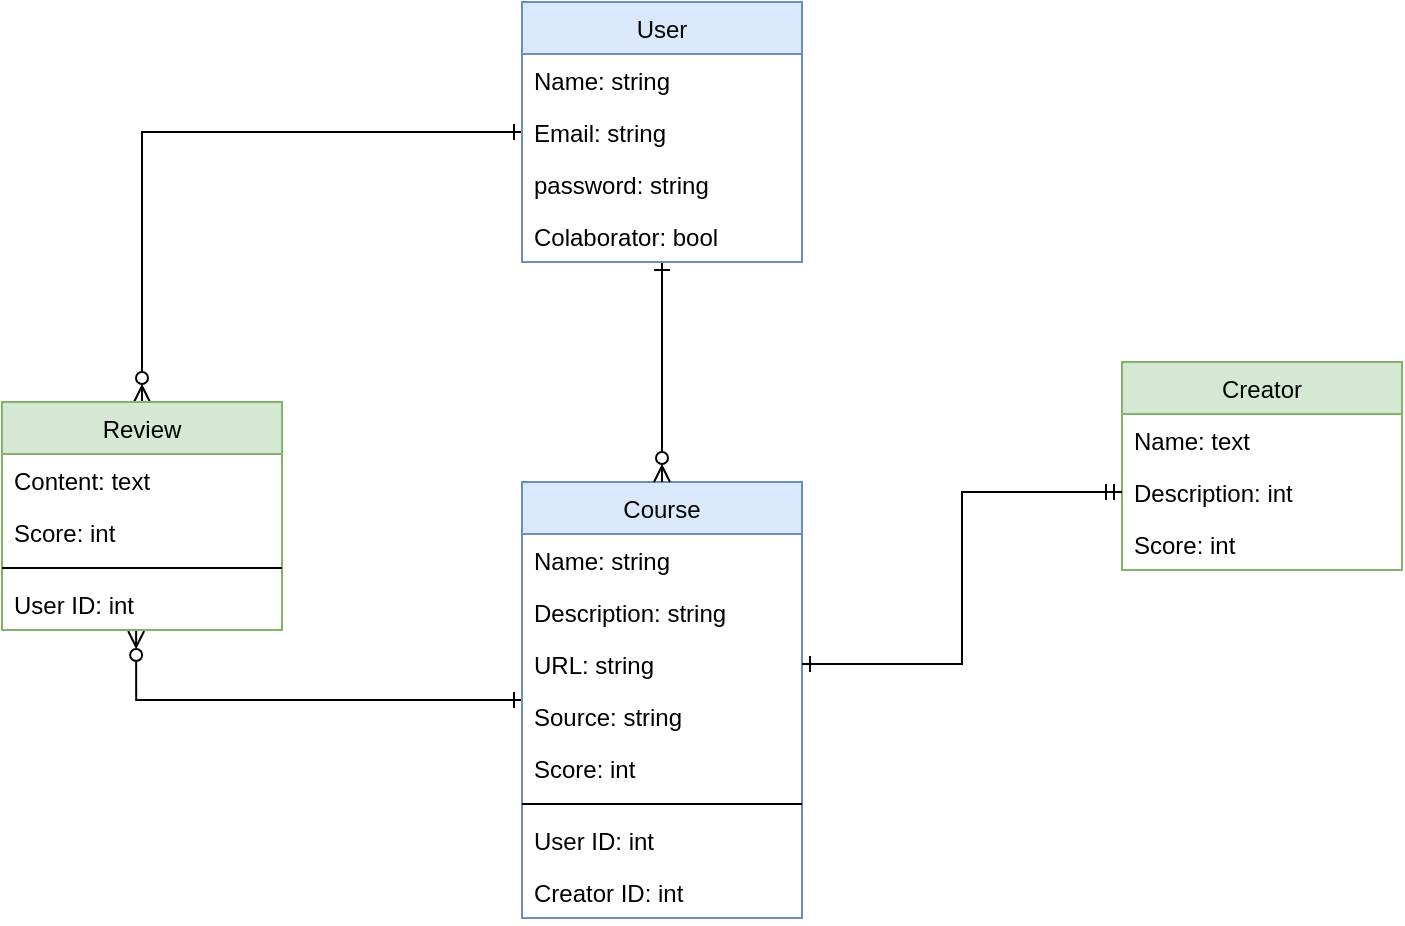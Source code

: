 <mxfile version="20.3.0" type="device"><diagram id="C5RBs43oDa-KdzZeNtuy" name="V0.1"><mxGraphModel dx="1578" dy="846" grid="1" gridSize="10" guides="1" tooltips="1" connect="1" arrows="1" fold="1" page="1" pageScale="1" pageWidth="827" pageHeight="1169" math="0" shadow="0"><root><mxCell id="WIyWlLk6GJQsqaUBKTNV-0"/><mxCell id="WIyWlLk6GJQsqaUBKTNV-1" parent="WIyWlLk6GJQsqaUBKTNV-0"/><mxCell id="JUdbO8SlqKut_Kgh-tNA-51" style="edgeStyle=orthogonalEdgeStyle;rounded=0;orthogonalLoop=1;jettySize=auto;html=1;entryX=0.479;entryY=1.018;entryDx=0;entryDy=0;entryPerimeter=0;startArrow=ERone;startFill=0;endArrow=ERzeroToMany;endFill=0;" edge="1" parent="WIyWlLk6GJQsqaUBKTNV-1" source="JUdbO8SlqKut_Kgh-tNA-7" target="JUdbO8SlqKut_Kgh-tNA-39"><mxGeometry relative="1" as="geometry"/></mxCell><object label="Course" Name="string" id="JUdbO8SlqKut_Kgh-tNA-7"><mxCell style="swimlane;fontStyle=0;childLayout=stackLayout;horizontal=1;startSize=26;fillColor=#dae8fc;horizontalStack=0;resizeParent=1;resizeParentMax=0;resizeLast=0;collapsible=1;marginBottom=0;strokeColor=#6c8ebf;" vertex="1" parent="WIyWlLk6GJQsqaUBKTNV-1"><mxGeometry x="330" y="270" width="140" height="218" as="geometry"/></mxCell></object><mxCell id="JUdbO8SlqKut_Kgh-tNA-8" value="Name: string" style="text;strokeColor=none;fillColor=none;align=left;verticalAlign=top;spacingLeft=4;spacingRight=4;overflow=hidden;rotatable=0;points=[[0,0.5],[1,0.5]];portConstraint=eastwest;" vertex="1" parent="JUdbO8SlqKut_Kgh-tNA-7"><mxGeometry y="26" width="140" height="26" as="geometry"/></mxCell><mxCell id="JUdbO8SlqKut_Kgh-tNA-9" value="Description: string" style="text;strokeColor=none;fillColor=none;align=left;verticalAlign=top;spacingLeft=4;spacingRight=4;overflow=hidden;rotatable=0;points=[[0,0.5],[1,0.5]];portConstraint=eastwest;" vertex="1" parent="JUdbO8SlqKut_Kgh-tNA-7"><mxGeometry y="52" width="140" height="26" as="geometry"/></mxCell><mxCell id="JUdbO8SlqKut_Kgh-tNA-10" value="URL: string" style="text;strokeColor=none;fillColor=none;align=left;verticalAlign=top;spacingLeft=4;spacingRight=4;overflow=hidden;rotatable=0;points=[[0,0.5],[1,0.5]];portConstraint=eastwest;" vertex="1" parent="JUdbO8SlqKut_Kgh-tNA-7"><mxGeometry y="78" width="140" height="26" as="geometry"/></mxCell><mxCell id="JUdbO8SlqKut_Kgh-tNA-12" value="Source: string" style="text;strokeColor=none;fillColor=none;align=left;verticalAlign=top;spacingLeft=4;spacingRight=4;overflow=hidden;rotatable=0;points=[[0,0.5],[1,0.5]];portConstraint=eastwest;" vertex="1" parent="JUdbO8SlqKut_Kgh-tNA-7"><mxGeometry y="104" width="140" height="26" as="geometry"/></mxCell><mxCell id="JUdbO8SlqKut_Kgh-tNA-13" value="Score: int" style="text;strokeColor=none;fillColor=none;align=left;verticalAlign=top;spacingLeft=4;spacingRight=4;overflow=hidden;rotatable=0;points=[[0,0.5],[1,0.5]];portConstraint=eastwest;" vertex="1" parent="JUdbO8SlqKut_Kgh-tNA-7"><mxGeometry y="130" width="140" height="26" as="geometry"/></mxCell><mxCell id="JUdbO8SlqKut_Kgh-tNA-15" value="" style="line;strokeWidth=1;html=1;spacingTop=0;spacing=0;" vertex="1" parent="JUdbO8SlqKut_Kgh-tNA-7"><mxGeometry y="156" width="140" height="10" as="geometry"/></mxCell><mxCell id="JUdbO8SlqKut_Kgh-tNA-16" value="User ID: int" style="text;strokeColor=none;fillColor=none;align=left;verticalAlign=top;spacingLeft=4;spacingRight=4;overflow=hidden;rotatable=0;points=[[0,0.5],[1,0.5]];portConstraint=eastwest;" vertex="1" parent="JUdbO8SlqKut_Kgh-tNA-7"><mxGeometry y="166" width="140" height="26" as="geometry"/></mxCell><mxCell id="JUdbO8SlqKut_Kgh-tNA-14" value="Creator ID: int" style="text;strokeColor=none;fillColor=none;align=left;verticalAlign=top;spacingLeft=4;spacingRight=4;overflow=hidden;rotatable=0;points=[[0,0.5],[1,0.5]];portConstraint=eastwest;" vertex="1" parent="JUdbO8SlqKut_Kgh-tNA-7"><mxGeometry y="192" width="140" height="26" as="geometry"/></mxCell><mxCell id="JUdbO8SlqKut_Kgh-tNA-48" style="edgeStyle=orthogonalEdgeStyle;rounded=0;orthogonalLoop=1;jettySize=auto;html=1;entryX=0.5;entryY=0;entryDx=0;entryDy=0;endArrow=ERzeroToMany;endFill=0;startArrow=ERone;startFill=0;" edge="1" parent="WIyWlLk6GJQsqaUBKTNV-1" source="JUdbO8SlqKut_Kgh-tNA-18" target="JUdbO8SlqKut_Kgh-tNA-36"><mxGeometry relative="1" as="geometry"/></mxCell><mxCell id="JUdbO8SlqKut_Kgh-tNA-50" style="edgeStyle=orthogonalEdgeStyle;rounded=0;orthogonalLoop=1;jettySize=auto;html=1;entryX=0.5;entryY=0;entryDx=0;entryDy=0;startArrow=ERone;startFill=0;endArrow=ERzeroToMany;endFill=0;" edge="1" parent="WIyWlLk6GJQsqaUBKTNV-1" source="JUdbO8SlqKut_Kgh-tNA-18" target="JUdbO8SlqKut_Kgh-tNA-7"><mxGeometry relative="1" as="geometry"/></mxCell><object label="User" Name="string" id="JUdbO8SlqKut_Kgh-tNA-18"><mxCell style="swimlane;fontStyle=0;childLayout=stackLayout;horizontal=1;startSize=26;fillColor=#dae8fc;horizontalStack=0;resizeParent=1;resizeParentMax=0;resizeLast=0;collapsible=1;marginBottom=0;strokeColor=#6c8ebf;" vertex="1" parent="WIyWlLk6GJQsqaUBKTNV-1"><mxGeometry x="330" y="30" width="140" height="130" as="geometry"/></mxCell></object><mxCell id="JUdbO8SlqKut_Kgh-tNA-19" value="Name: string" style="text;strokeColor=none;fillColor=none;align=left;verticalAlign=top;spacingLeft=4;spacingRight=4;overflow=hidden;rotatable=0;points=[[0,0.5],[1,0.5]];portConstraint=eastwest;" vertex="1" parent="JUdbO8SlqKut_Kgh-tNA-18"><mxGeometry y="26" width="140" height="26" as="geometry"/></mxCell><mxCell id="JUdbO8SlqKut_Kgh-tNA-20" value="Email: string" style="text;strokeColor=none;fillColor=none;align=left;verticalAlign=top;spacingLeft=4;spacingRight=4;overflow=hidden;rotatable=0;points=[[0,0.5],[1,0.5]];portConstraint=eastwest;" vertex="1" parent="JUdbO8SlqKut_Kgh-tNA-18"><mxGeometry y="52" width="140" height="26" as="geometry"/></mxCell><mxCell id="JUdbO8SlqKut_Kgh-tNA-21" value="password: string" style="text;strokeColor=none;fillColor=none;align=left;verticalAlign=top;spacingLeft=4;spacingRight=4;overflow=hidden;rotatable=0;points=[[0,0.5],[1,0.5]];portConstraint=eastwest;" vertex="1" parent="JUdbO8SlqKut_Kgh-tNA-18"><mxGeometry y="78" width="140" height="26" as="geometry"/></mxCell><mxCell id="JUdbO8SlqKut_Kgh-tNA-22" value="Colaborator: bool" style="text;strokeColor=none;fillColor=none;align=left;verticalAlign=top;spacingLeft=4;spacingRight=4;overflow=hidden;rotatable=0;points=[[0,0.5],[1,0.5]];portConstraint=eastwest;" vertex="1" parent="JUdbO8SlqKut_Kgh-tNA-18"><mxGeometry y="104" width="140" height="26" as="geometry"/></mxCell><object label="Review" Name="string" id="JUdbO8SlqKut_Kgh-tNA-36"><mxCell style="swimlane;fontStyle=0;childLayout=stackLayout;horizontal=1;startSize=26;fillColor=#d5e8d4;horizontalStack=0;resizeParent=1;resizeParentMax=0;resizeLast=0;collapsible=1;marginBottom=0;strokeColor=#82b366;" vertex="1" parent="WIyWlLk6GJQsqaUBKTNV-1"><mxGeometry x="70" y="230" width="140" height="114" as="geometry"/></mxCell></object><mxCell id="JUdbO8SlqKut_Kgh-tNA-37" value="Content: text" style="text;strokeColor=none;fillColor=none;align=left;verticalAlign=top;spacingLeft=4;spacingRight=4;overflow=hidden;rotatable=0;points=[[0,0.5],[1,0.5]];portConstraint=eastwest;" vertex="1" parent="JUdbO8SlqKut_Kgh-tNA-36"><mxGeometry y="26" width="140" height="26" as="geometry"/></mxCell><mxCell id="JUdbO8SlqKut_Kgh-tNA-38" value="Score: int" style="text;strokeColor=none;fillColor=none;align=left;verticalAlign=top;spacingLeft=4;spacingRight=4;overflow=hidden;rotatable=0;points=[[0,0.5],[1,0.5]];portConstraint=eastwest;" vertex="1" parent="JUdbO8SlqKut_Kgh-tNA-36"><mxGeometry y="52" width="140" height="26" as="geometry"/></mxCell><mxCell id="JUdbO8SlqKut_Kgh-tNA-41" value="" style="line;strokeWidth=1;html=1;spacingTop=0;spacing=0;" vertex="1" parent="JUdbO8SlqKut_Kgh-tNA-36"><mxGeometry y="78" width="140" height="10" as="geometry"/></mxCell><mxCell id="JUdbO8SlqKut_Kgh-tNA-39" value="User ID: int" style="text;strokeColor=none;fillColor=none;align=left;verticalAlign=top;spacingLeft=4;spacingRight=4;overflow=hidden;rotatable=0;points=[[0,0.5],[1,0.5]];portConstraint=eastwest;" vertex="1" parent="JUdbO8SlqKut_Kgh-tNA-36"><mxGeometry y="88" width="140" height="26" as="geometry"/></mxCell><object label="Creator" Name="string" id="JUdbO8SlqKut_Kgh-tNA-42"><mxCell style="swimlane;fontStyle=0;childLayout=stackLayout;horizontal=1;startSize=26;fillColor=#d5e8d4;horizontalStack=0;resizeParent=1;resizeParentMax=0;resizeLast=0;collapsible=1;marginBottom=0;strokeColor=#82b366;" vertex="1" parent="WIyWlLk6GJQsqaUBKTNV-1"><mxGeometry x="630" y="210" width="140" height="104" as="geometry"/></mxCell></object><mxCell id="JUdbO8SlqKut_Kgh-tNA-43" value="Name: text" style="text;strokeColor=none;fillColor=none;align=left;verticalAlign=top;spacingLeft=4;spacingRight=4;overflow=hidden;rotatable=0;points=[[0,0.5],[1,0.5]];portConstraint=eastwest;" vertex="1" parent="JUdbO8SlqKut_Kgh-tNA-42"><mxGeometry y="26" width="140" height="26" as="geometry"/></mxCell><mxCell id="JUdbO8SlqKut_Kgh-tNA-47" value="Description: int" style="text;strokeColor=none;fillColor=none;align=left;verticalAlign=top;spacingLeft=4;spacingRight=4;overflow=hidden;rotatable=0;points=[[0,0.5],[1,0.5]];portConstraint=eastwest;" vertex="1" parent="JUdbO8SlqKut_Kgh-tNA-42"><mxGeometry y="52" width="140" height="26" as="geometry"/></mxCell><mxCell id="JUdbO8SlqKut_Kgh-tNA-44" value="Score: int" style="text;strokeColor=none;fillColor=none;align=left;verticalAlign=top;spacingLeft=4;spacingRight=4;overflow=hidden;rotatable=0;points=[[0,0.5],[1,0.5]];portConstraint=eastwest;" vertex="1" parent="JUdbO8SlqKut_Kgh-tNA-42"><mxGeometry y="78" width="140" height="26" as="geometry"/></mxCell><mxCell id="JUdbO8SlqKut_Kgh-tNA-52" style="edgeStyle=orthogonalEdgeStyle;rounded=0;orthogonalLoop=1;jettySize=auto;html=1;entryX=0;entryY=0.5;entryDx=0;entryDy=0;startArrow=ERone;startFill=0;endArrow=ERmandOne;endFill=0;" edge="1" parent="WIyWlLk6GJQsqaUBKTNV-1" source="JUdbO8SlqKut_Kgh-tNA-10" target="JUdbO8SlqKut_Kgh-tNA-47"><mxGeometry relative="1" as="geometry"/></mxCell></root></mxGraphModel></diagram></mxfile>